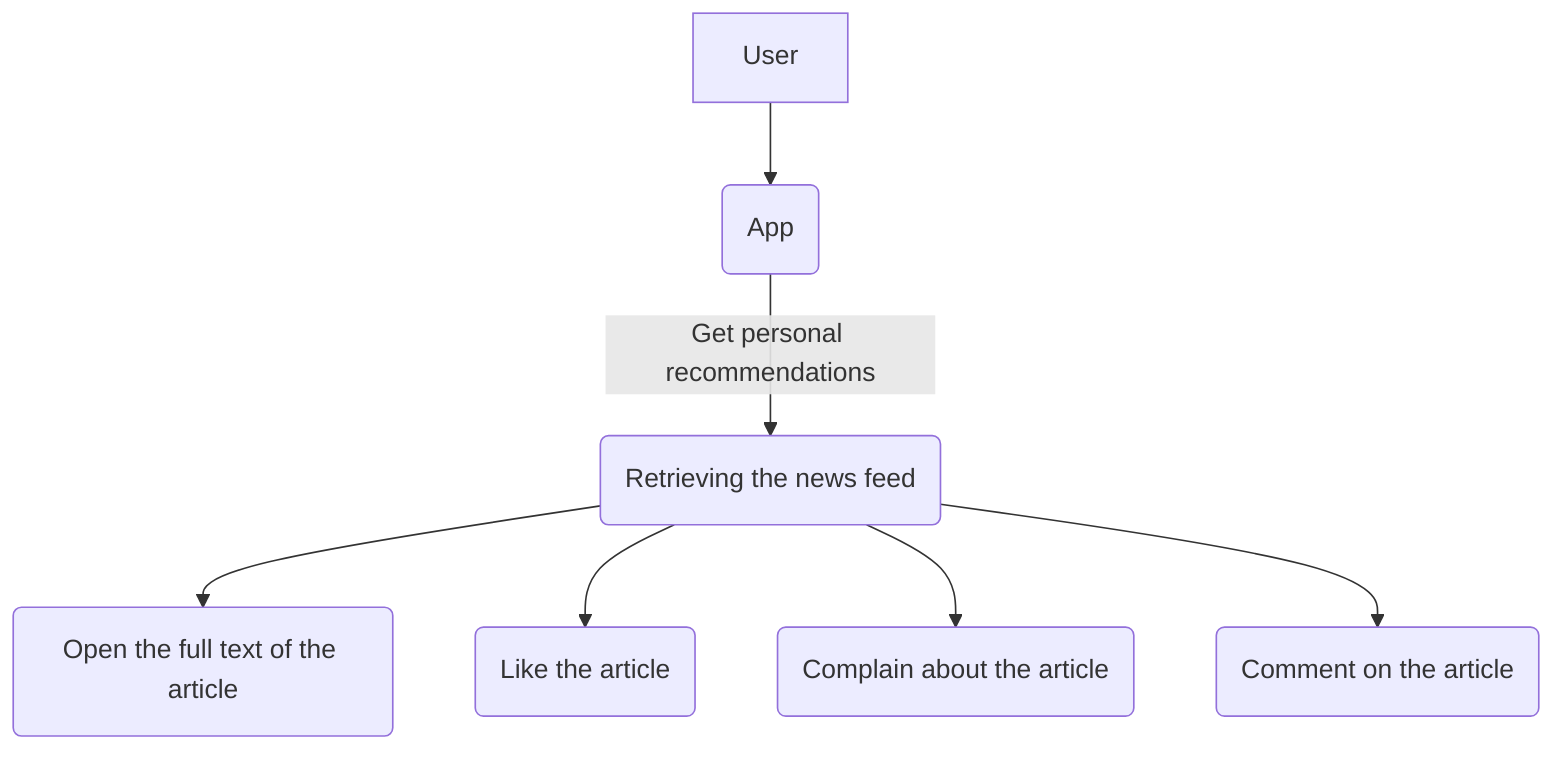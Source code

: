 flowchart TD
    A[User] --> B(App)
    B -->|Get personal recommendations| C(Retrieving the news feed)
    C --> D(Open the full text of the article)
    C --> E(Like the article)
    C --> F(Complain about the article)
    C --> G(Comment on the article)